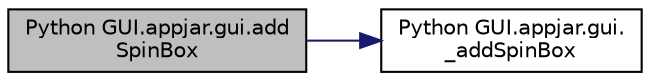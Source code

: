 digraph "Python GUI.appjar.gui.addSpinBox"
{
  edge [fontname="Helvetica",fontsize="10",labelfontname="Helvetica",labelfontsize="10"];
  node [fontname="Helvetica",fontsize="10",shape=record];
  rankdir="LR";
  Node736 [label="Python GUI.appjar.gui.add\lSpinBox",height=0.2,width=0.4,color="black", fillcolor="grey75", style="filled", fontcolor="black"];
  Node736 -> Node737 [color="midnightblue",fontsize="10",style="solid",fontname="Helvetica"];
  Node737 [label="Python GUI.appjar.gui.\l_addSpinBox",height=0.2,width=0.4,color="black", fillcolor="white", style="filled",URL="$class_python_01_g_u_i_1_1appjar_1_1gui.html#a11a7adb4e435bf7d02a78113e24f775e"];
}
